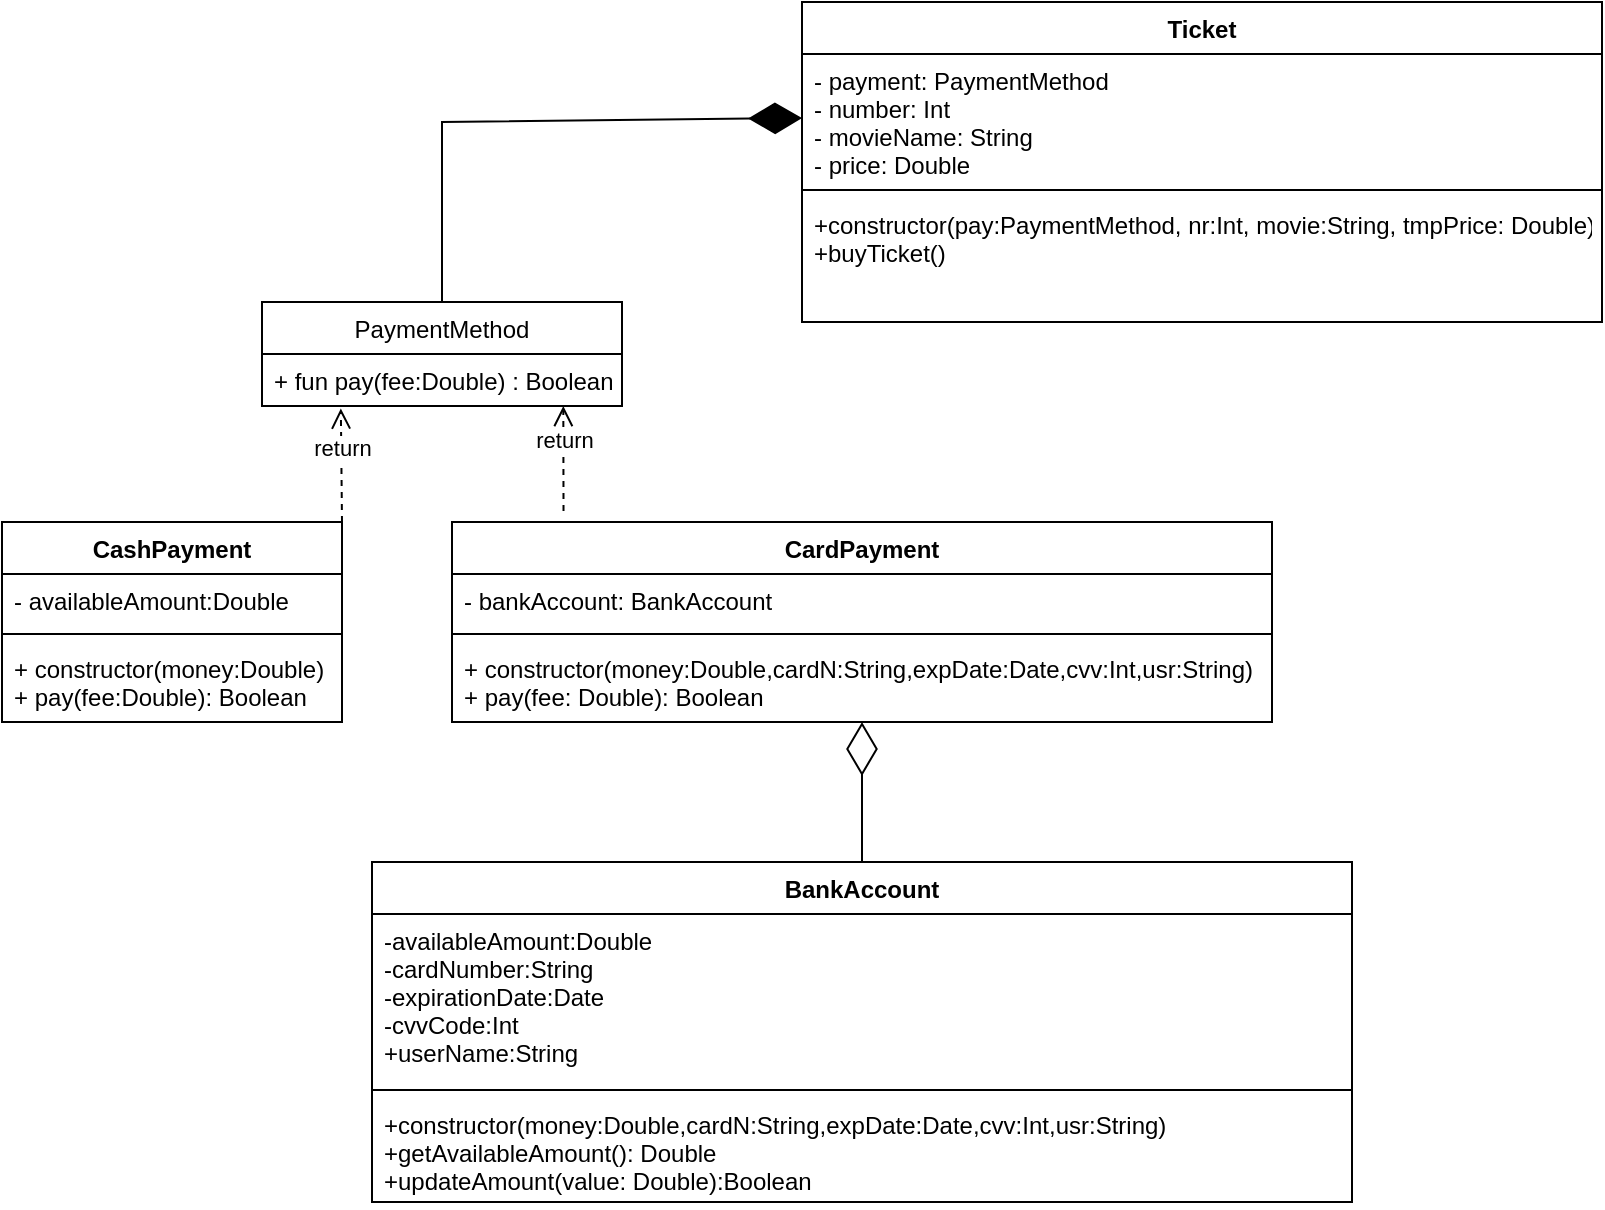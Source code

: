 <mxfile version="17.1.3" type="device"><diagram id="GH-nJPPKp52Zsq3UVWEn" name="Page-1"><mxGraphModel dx="1590" dy="809" grid="1" gridSize="10" guides="1" tooltips="1" connect="1" arrows="1" fold="1" page="1" pageScale="1" pageWidth="850" pageHeight="1100" math="0" shadow="0"><root><mxCell id="0"/><mxCell id="1" parent="0"/><mxCell id="XU-sqSZ1jBao6bHl8ABm-1" value="PaymentMethod" style="swimlane;fontStyle=0;childLayout=stackLayout;horizontal=1;startSize=26;fillColor=none;horizontalStack=0;resizeParent=1;resizeParentMax=0;resizeLast=0;collapsible=1;marginBottom=0;" parent="1" vertex="1"><mxGeometry x="170" y="170" width="180" height="52" as="geometry"/></mxCell><mxCell id="XU-sqSZ1jBao6bHl8ABm-2" value="+ fun pay(fee:Double) : Boolean" style="text;strokeColor=none;fillColor=none;align=left;verticalAlign=top;spacingLeft=4;spacingRight=4;overflow=hidden;rotatable=0;points=[[0,0.5],[1,0.5]];portConstraint=eastwest;" parent="XU-sqSZ1jBao6bHl8ABm-1" vertex="1"><mxGeometry y="26" width="180" height="26" as="geometry"/></mxCell><mxCell id="XU-sqSZ1jBao6bHl8ABm-5" value="CashPayment" style="swimlane;fontStyle=1;align=center;verticalAlign=top;childLayout=stackLayout;horizontal=1;startSize=26;horizontalStack=0;resizeParent=1;resizeParentMax=0;resizeLast=0;collapsible=1;marginBottom=0;" parent="1" vertex="1"><mxGeometry x="40" y="280" width="170" height="100" as="geometry"/></mxCell><mxCell id="XU-sqSZ1jBao6bHl8ABm-6" value="- availableAmount:Double" style="text;strokeColor=none;fillColor=none;align=left;verticalAlign=top;spacingLeft=4;spacingRight=4;overflow=hidden;rotatable=0;points=[[0,0.5],[1,0.5]];portConstraint=eastwest;" parent="XU-sqSZ1jBao6bHl8ABm-5" vertex="1"><mxGeometry y="26" width="170" height="26" as="geometry"/></mxCell><mxCell id="XU-sqSZ1jBao6bHl8ABm-7" value="" style="line;strokeWidth=1;fillColor=none;align=left;verticalAlign=middle;spacingTop=-1;spacingLeft=3;spacingRight=3;rotatable=0;labelPosition=right;points=[];portConstraint=eastwest;" parent="XU-sqSZ1jBao6bHl8ABm-5" vertex="1"><mxGeometry y="52" width="170" height="8" as="geometry"/></mxCell><mxCell id="XU-sqSZ1jBao6bHl8ABm-8" value="+ constructor(money:Double)&#10;+ pay(fee:Double): Boolean&#10;" style="text;strokeColor=none;fillColor=none;align=left;verticalAlign=top;spacingLeft=4;spacingRight=4;overflow=hidden;rotatable=0;points=[[0,0.5],[1,0.5]];portConstraint=eastwest;" parent="XU-sqSZ1jBao6bHl8ABm-5" vertex="1"><mxGeometry y="60" width="170" height="40" as="geometry"/></mxCell><mxCell id="XU-sqSZ1jBao6bHl8ABm-9" value="CardPayment" style="swimlane;fontStyle=1;align=center;verticalAlign=top;childLayout=stackLayout;horizontal=1;startSize=26;horizontalStack=0;resizeParent=1;resizeParentMax=0;resizeLast=0;collapsible=1;marginBottom=0;" parent="1" vertex="1"><mxGeometry x="265" y="280" width="410" height="100" as="geometry"/></mxCell><mxCell id="XU-sqSZ1jBao6bHl8ABm-10" value="- bankAccount: BankAccount" style="text;strokeColor=none;fillColor=none;align=left;verticalAlign=top;spacingLeft=4;spacingRight=4;overflow=hidden;rotatable=0;points=[[0,0.5],[1,0.5]];portConstraint=eastwest;" parent="XU-sqSZ1jBao6bHl8ABm-9" vertex="1"><mxGeometry y="26" width="410" height="26" as="geometry"/></mxCell><mxCell id="XU-sqSZ1jBao6bHl8ABm-11" value="" style="line;strokeWidth=1;fillColor=none;align=left;verticalAlign=middle;spacingTop=-1;spacingLeft=3;spacingRight=3;rotatable=0;labelPosition=right;points=[];portConstraint=eastwest;" parent="XU-sqSZ1jBao6bHl8ABm-9" vertex="1"><mxGeometry y="52" width="410" height="8" as="geometry"/></mxCell><mxCell id="XU-sqSZ1jBao6bHl8ABm-12" value="+ constructor(money:Double,cardN:String,expDate:Date,cvv:Int,usr:String)&#10;+ pay(fee: Double): Boolean" style="text;strokeColor=none;fillColor=none;align=left;verticalAlign=top;spacingLeft=4;spacingRight=4;overflow=hidden;rotatable=0;points=[[0,0.5],[1,0.5]];portConstraint=eastwest;" parent="XU-sqSZ1jBao6bHl8ABm-9" vertex="1"><mxGeometry y="60" width="410" height="40" as="geometry"/></mxCell><mxCell id="XU-sqSZ1jBao6bHl8ABm-15" value="return" style="html=1;verticalAlign=bottom;endArrow=open;dashed=1;endSize=8;rounded=0;exitX=0.136;exitY=-0.055;exitDx=0;exitDy=0;exitPerimeter=0;entryX=0.837;entryY=1;entryDx=0;entryDy=0;entryPerimeter=0;" parent="1" source="XU-sqSZ1jBao6bHl8ABm-9" target="XU-sqSZ1jBao6bHl8ABm-2" edge="1"><mxGeometry relative="1" as="geometry"><mxPoint x="330" y="260" as="sourcePoint"/><mxPoint x="250" y="260" as="targetPoint"/></mxGeometry></mxCell><mxCell id="XU-sqSZ1jBao6bHl8ABm-16" value="return" style="html=1;verticalAlign=bottom;endArrow=open;dashed=1;endSize=8;rounded=0;exitX=1;exitY=0;exitDx=0;exitDy=0;entryX=0.219;entryY=1.048;entryDx=0;entryDy=0;entryPerimeter=0;" parent="1" source="XU-sqSZ1jBao6bHl8ABm-5" target="XU-sqSZ1jBao6bHl8ABm-2" edge="1"><mxGeometry relative="1" as="geometry"><mxPoint x="200" y="250" as="sourcePoint"/><mxPoint x="120" y="250" as="targetPoint"/></mxGeometry></mxCell><mxCell id="XU-sqSZ1jBao6bHl8ABm-17" value="" style="endArrow=diamondThin;endFill=0;endSize=24;html=1;rounded=0;" parent="1" target="XU-sqSZ1jBao6bHl8ABm-12" edge="1"><mxGeometry width="160" relative="1" as="geometry"><mxPoint x="470" y="450" as="sourcePoint"/><mxPoint x="470" y="480" as="targetPoint"/></mxGeometry></mxCell><mxCell id="XU-sqSZ1jBao6bHl8ABm-18" value="BankAccount" style="swimlane;fontStyle=1;align=center;verticalAlign=top;childLayout=stackLayout;horizontal=1;startSize=26;horizontalStack=0;resizeParent=1;resizeParentMax=0;resizeLast=0;collapsible=1;marginBottom=0;" parent="1" vertex="1"><mxGeometry x="225" y="450" width="490" height="170" as="geometry"/></mxCell><mxCell id="XU-sqSZ1jBao6bHl8ABm-19" value="-availableAmount:Double&#10;-cardNumber:String&#10;-expirationDate:Date&#10;-cvvCode:Int&#10;+userName:String" style="text;strokeColor=none;fillColor=none;align=left;verticalAlign=top;spacingLeft=4;spacingRight=4;overflow=hidden;rotatable=0;points=[[0,0.5],[1,0.5]];portConstraint=eastwest;" parent="XU-sqSZ1jBao6bHl8ABm-18" vertex="1"><mxGeometry y="26" width="490" height="84" as="geometry"/></mxCell><mxCell id="XU-sqSZ1jBao6bHl8ABm-20" value="" style="line;strokeWidth=1;fillColor=none;align=left;verticalAlign=middle;spacingTop=-1;spacingLeft=3;spacingRight=3;rotatable=0;labelPosition=right;points=[];portConstraint=eastwest;" parent="XU-sqSZ1jBao6bHl8ABm-18" vertex="1"><mxGeometry y="110" width="490" height="8" as="geometry"/></mxCell><mxCell id="XU-sqSZ1jBao6bHl8ABm-21" value="+constructor(money:Double,cardN:String,expDate:Date,cvv:Int,usr:String)&#10;+getAvailableAmount(): Double&#10;+updateAmount(value: Double):Boolean" style="text;strokeColor=none;fillColor=none;align=left;verticalAlign=top;spacingLeft=4;spacingRight=4;overflow=hidden;rotatable=0;points=[[0,0.5],[1,0.5]];portConstraint=eastwest;" parent="XU-sqSZ1jBao6bHl8ABm-18" vertex="1"><mxGeometry y="118" width="490" height="52" as="geometry"/></mxCell><mxCell id="XU-sqSZ1jBao6bHl8ABm-23" value="Ticket" style="swimlane;fontStyle=1;align=center;verticalAlign=top;childLayout=stackLayout;horizontal=1;startSize=26;horizontalStack=0;resizeParent=1;resizeParentMax=0;resizeLast=0;collapsible=1;marginBottom=0;" parent="1" vertex="1"><mxGeometry x="440" y="20" width="400" height="160" as="geometry"/></mxCell><mxCell id="XU-sqSZ1jBao6bHl8ABm-24" value="- payment: PaymentMethod&#10;- number: Int&#10;- movieName: String&#10;- price: Double" style="text;strokeColor=none;fillColor=none;align=left;verticalAlign=top;spacingLeft=4;spacingRight=4;overflow=hidden;rotatable=0;points=[[0,0.5],[1,0.5]];portConstraint=eastwest;" parent="XU-sqSZ1jBao6bHl8ABm-23" vertex="1"><mxGeometry y="26" width="400" height="64" as="geometry"/></mxCell><mxCell id="XU-sqSZ1jBao6bHl8ABm-25" value="" style="line;strokeWidth=1;fillColor=none;align=left;verticalAlign=middle;spacingTop=-1;spacingLeft=3;spacingRight=3;rotatable=0;labelPosition=right;points=[];portConstraint=eastwest;" parent="XU-sqSZ1jBao6bHl8ABm-23" vertex="1"><mxGeometry y="90" width="400" height="8" as="geometry"/></mxCell><mxCell id="XU-sqSZ1jBao6bHl8ABm-26" value="+constructor(pay:PaymentMethod, nr:Int, movie:String, tmpPrice: Double)&#10;+buyTicket()" style="text;strokeColor=none;fillColor=none;align=left;verticalAlign=top;spacingLeft=4;spacingRight=4;overflow=hidden;rotatable=0;points=[[0,0.5],[1,0.5]];portConstraint=eastwest;" parent="XU-sqSZ1jBao6bHl8ABm-23" vertex="1"><mxGeometry y="98" width="400" height="62" as="geometry"/></mxCell><mxCell id="Jbn2iAuSkHhK1geU--Kv-1" value="" style="endArrow=diamondThin;endFill=1;endSize=24;html=1;rounded=0;exitX=0.5;exitY=0;exitDx=0;exitDy=0;entryX=0;entryY=0.5;entryDx=0;entryDy=0;" edge="1" parent="1" source="XU-sqSZ1jBao6bHl8ABm-1" target="XU-sqSZ1jBao6bHl8ABm-24"><mxGeometry width="160" relative="1" as="geometry"><mxPoint x="630" y="410" as="sourcePoint"/><mxPoint x="790" y="410" as="targetPoint"/><Array as="points"><mxPoint x="260" y="80"/></Array></mxGeometry></mxCell></root></mxGraphModel></diagram></mxfile>